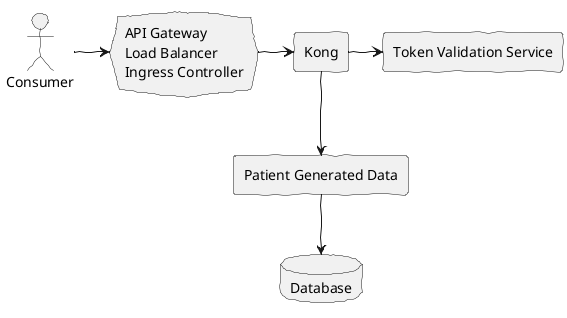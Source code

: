 @startuml

skinparam {
  handwritten true
  shadowing false
  monochrome true
}

actor Consumer
cloud "API Gateway\nLoad Balancer\nIngress Controller" as ALB
rectangle "Token Validation Service" as TV
rectangle Kong as KONG
rectangle "Patient Generated Data" as PGD
database "Database" as DB

Consumer -> ALB
ALB -> KONG
KONG --> PGD
PGD --> DB
KONG -> TV

@enduml
